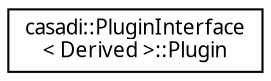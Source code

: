 digraph "Graphical Class Hierarchy"
{
  edge [fontname="FreeSans.ttf",fontsize="10",labelfontname="FreeSans.ttf",labelfontsize="10"];
  node [fontname="FreeSans.ttf",fontsize="10",shape=record];
  rankdir="LR";
  Node1 [label="casadi::PluginInterface\l\< Derived \>::Plugin",height=0.2,width=0.4,color="black", fillcolor="white", style="filled",URL="$d8/dbf/structcasadi_1_1PluginInterface_1_1Plugin.html",tooltip="Fields. "];
}
